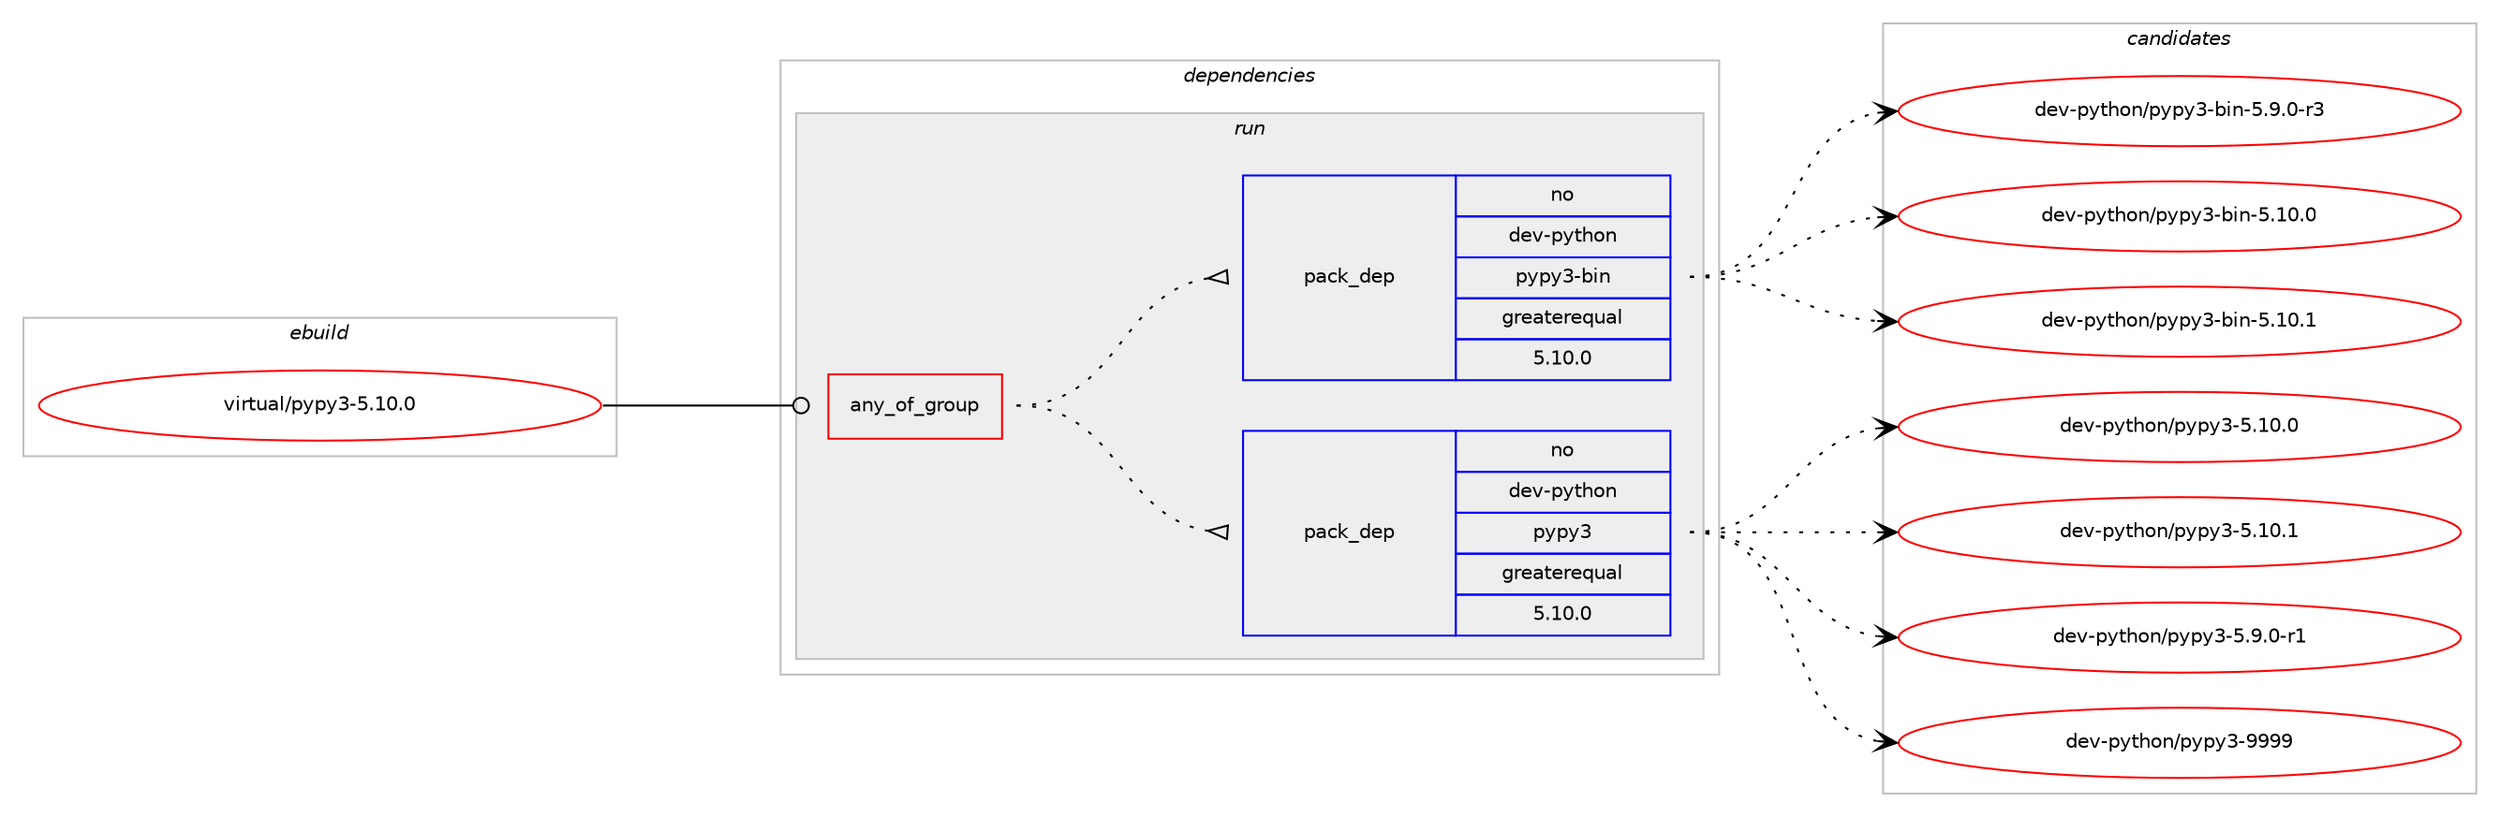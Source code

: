 digraph prolog {

# *************
# Graph options
# *************

newrank=true;
concentrate=true;
compound=true;
graph [rankdir=LR,fontname=Helvetica,fontsize=10,ranksep=1.5];#, ranksep=2.5, nodesep=0.2];
edge  [arrowhead=vee];
node  [fontname=Helvetica,fontsize=10];

# **********
# The ebuild
# **********

subgraph cluster_leftcol {
color=gray;
rank=same;
label=<<i>ebuild</i>>;
id [label="virtual/pypy3-5.10.0", color=red, width=4, href="../virtual/pypy3-5.10.0.svg"];
}

# ****************
# The dependencies
# ****************

subgraph cluster_midcol {
color=gray;
label=<<i>dependencies</i>>;
subgraph cluster_compile {
fillcolor="#eeeeee";
style=filled;
label=<<i>compile</i>>;
}
subgraph cluster_compileandrun {
fillcolor="#eeeeee";
style=filled;
label=<<i>compile and run</i>>;
}
subgraph cluster_run {
fillcolor="#eeeeee";
style=filled;
label=<<i>run</i>>;
subgraph any75 {
dependency7371 [label=<<TABLE BORDER="0" CELLBORDER="1" CELLSPACING="0" CELLPADDING="4"><TR><TD CELLPADDING="10">any_of_group</TD></TR></TABLE>>, shape=none, color=red];subgraph pack6476 {
dependency7372 [label=<<TABLE BORDER="0" CELLBORDER="1" CELLSPACING="0" CELLPADDING="4" WIDTH="220"><TR><TD ROWSPAN="6" CELLPADDING="30">pack_dep</TD></TR><TR><TD WIDTH="110">no</TD></TR><TR><TD>dev-python</TD></TR><TR><TD>pypy3</TD></TR><TR><TD>greaterequal</TD></TR><TR><TD>5.10.0</TD></TR></TABLE>>, shape=none, color=blue];
}
dependency7371:e -> dependency7372:w [weight=20,style="dotted",arrowhead="oinv"];
subgraph pack6477 {
dependency7373 [label=<<TABLE BORDER="0" CELLBORDER="1" CELLSPACING="0" CELLPADDING="4" WIDTH="220"><TR><TD ROWSPAN="6" CELLPADDING="30">pack_dep</TD></TR><TR><TD WIDTH="110">no</TD></TR><TR><TD>dev-python</TD></TR><TR><TD>pypy3-bin</TD></TR><TR><TD>greaterequal</TD></TR><TR><TD>5.10.0</TD></TR></TABLE>>, shape=none, color=blue];
}
dependency7371:e -> dependency7373:w [weight=20,style="dotted",arrowhead="oinv"];
}
id:e -> dependency7371:w [weight=20,style="solid",arrowhead="odot"];
}
}

# **************
# The candidates
# **************

subgraph cluster_choices {
rank=same;
color=gray;
label=<<i>candidates</i>>;

subgraph choice6476 {
color=black;
nodesep=1;
choice10010111845112121116104111110471121211121215145534649484648 [label="dev-python/pypy3-5.10.0", color=red, width=4,href="../dev-python/pypy3-5.10.0.svg"];
choice10010111845112121116104111110471121211121215145534649484649 [label="dev-python/pypy3-5.10.1", color=red, width=4,href="../dev-python/pypy3-5.10.1.svg"];
choice1001011184511212111610411111047112121112121514553465746484511449 [label="dev-python/pypy3-5.9.0-r1", color=red, width=4,href="../dev-python/pypy3-5.9.0-r1.svg"];
choice1001011184511212111610411111047112121112121514557575757 [label="dev-python/pypy3-9999", color=red, width=4,href="../dev-python/pypy3-9999.svg"];
dependency7372:e -> choice10010111845112121116104111110471121211121215145534649484648:w [style=dotted,weight="100"];
dependency7372:e -> choice10010111845112121116104111110471121211121215145534649484649:w [style=dotted,weight="100"];
dependency7372:e -> choice1001011184511212111610411111047112121112121514553465746484511449:w [style=dotted,weight="100"];
dependency7372:e -> choice1001011184511212111610411111047112121112121514557575757:w [style=dotted,weight="100"];
}
subgraph choice6477 {
color=black;
nodesep=1;
choice100101118451121211161041111104711212111212151459810511045534649484648 [label="dev-python/pypy3-bin-5.10.0", color=red, width=4,href="../dev-python/pypy3-bin-5.10.0.svg"];
choice100101118451121211161041111104711212111212151459810511045534649484649 [label="dev-python/pypy3-bin-5.10.1", color=red, width=4,href="../dev-python/pypy3-bin-5.10.1.svg"];
choice10010111845112121116104111110471121211121215145981051104553465746484511451 [label="dev-python/pypy3-bin-5.9.0-r3", color=red, width=4,href="../dev-python/pypy3-bin-5.9.0-r3.svg"];
dependency7373:e -> choice100101118451121211161041111104711212111212151459810511045534649484648:w [style=dotted,weight="100"];
dependency7373:e -> choice100101118451121211161041111104711212111212151459810511045534649484649:w [style=dotted,weight="100"];
dependency7373:e -> choice10010111845112121116104111110471121211121215145981051104553465746484511451:w [style=dotted,weight="100"];
}
}

}
